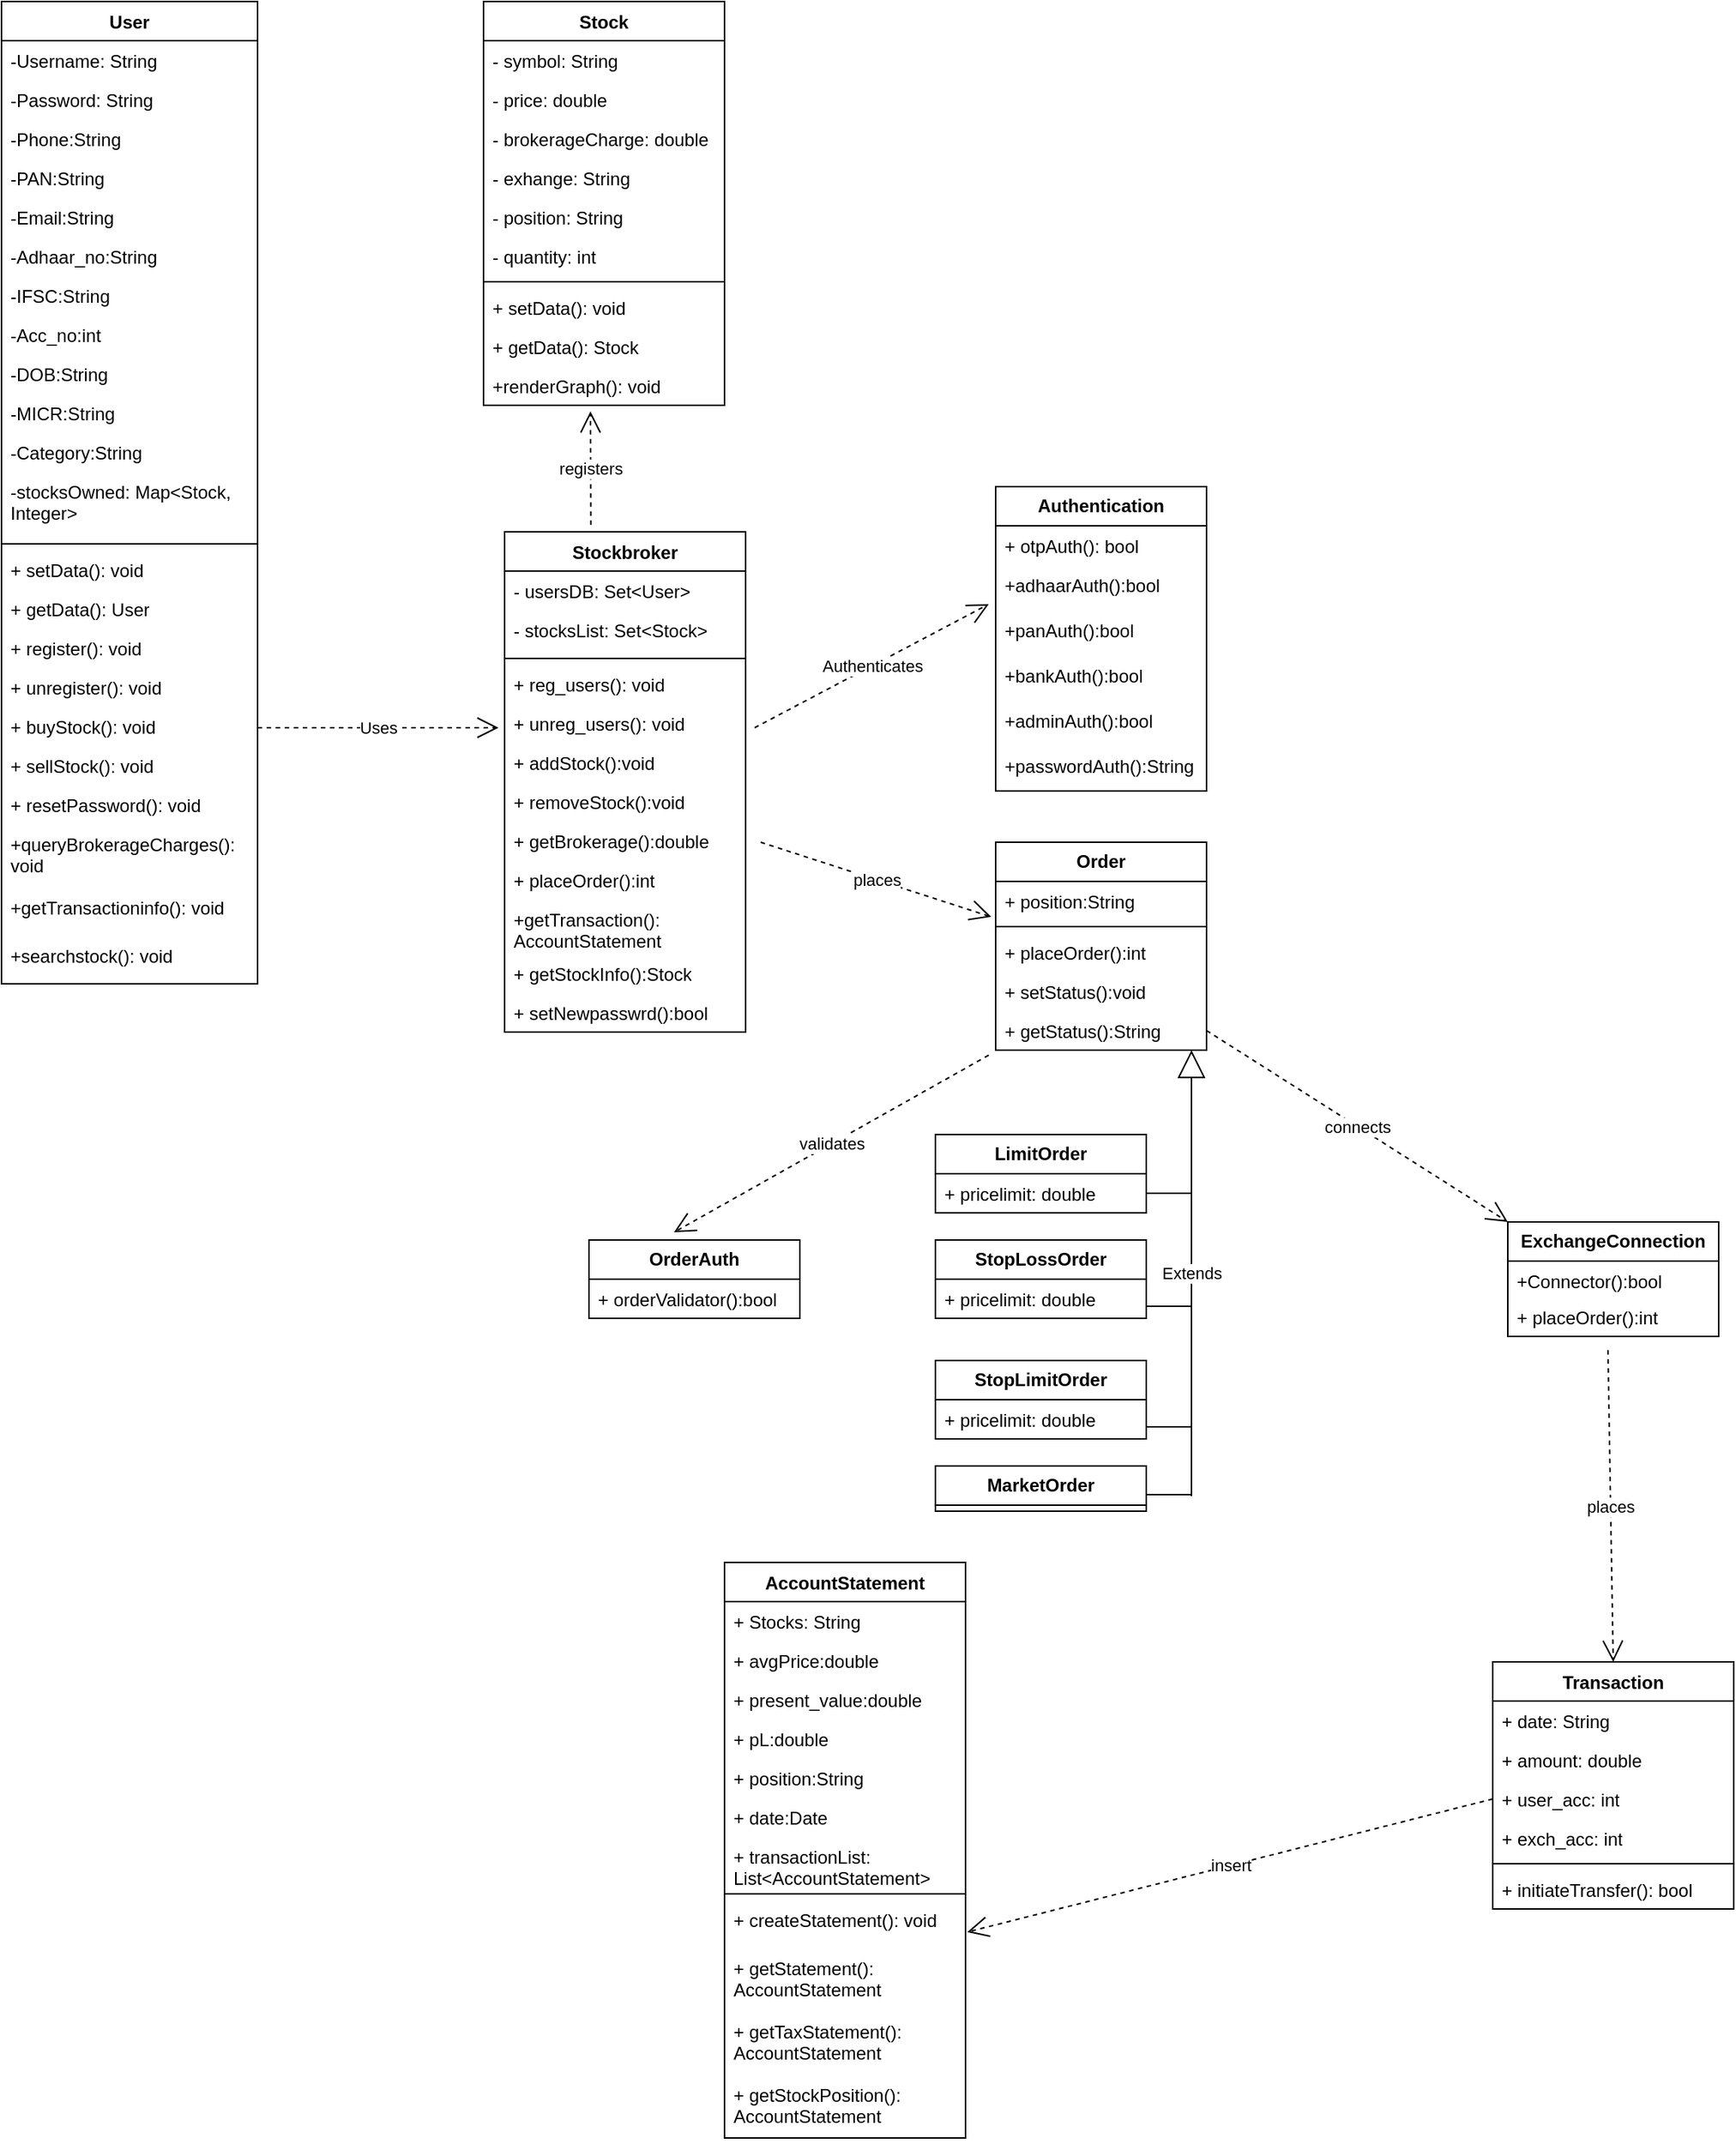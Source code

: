 <mxfile version="22.0.8" type="device">
  <diagram id="C5RBs43oDa-KdzZeNtuy" name="Page-1">
    <mxGraphModel dx="1621" dy="1633" grid="1" gridSize="10" guides="1" tooltips="1" connect="1" arrows="1" fold="1" page="1" pageScale="1" pageWidth="827" pageHeight="1169" math="0" shadow="0">
      <root>
        <mxCell id="WIyWlLk6GJQsqaUBKTNV-0" />
        <mxCell id="WIyWlLk6GJQsqaUBKTNV-1" parent="WIyWlLk6GJQsqaUBKTNV-0" />
        <mxCell id="D3NuRizevuZZHWB4beF3-0" value="User" style="swimlane;fontStyle=1;align=center;verticalAlign=top;childLayout=stackLayout;horizontal=1;startSize=26;horizontalStack=0;resizeParent=1;resizeParentMax=0;resizeLast=0;collapsible=1;marginBottom=0;whiteSpace=wrap;html=1;" parent="WIyWlLk6GJQsqaUBKTNV-1" vertex="1">
          <mxGeometry x="-80" y="-42" width="170" height="652" as="geometry" />
        </mxCell>
        <mxCell id="D3NuRizevuZZHWB4beF3-1" value="-Username: String" style="text;strokeColor=none;fillColor=none;align=left;verticalAlign=top;spacingLeft=4;spacingRight=4;overflow=hidden;rotatable=0;points=[[0,0.5],[1,0.5]];portConstraint=eastwest;whiteSpace=wrap;html=1;" parent="D3NuRizevuZZHWB4beF3-0" vertex="1">
          <mxGeometry y="26" width="170" height="26" as="geometry" />
        </mxCell>
        <mxCell id="D3NuRizevuZZHWB4beF3-2" value="-Password: String" style="text;strokeColor=none;fillColor=none;align=left;verticalAlign=top;spacingLeft=4;spacingRight=4;overflow=hidden;rotatable=0;points=[[0,0.5],[1,0.5]];portConstraint=eastwest;whiteSpace=wrap;html=1;" parent="D3NuRizevuZZHWB4beF3-0" vertex="1">
          <mxGeometry y="52" width="170" height="26" as="geometry" />
        </mxCell>
        <mxCell id="D3NuRizevuZZHWB4beF3-3" value="-Phone:String" style="text;strokeColor=none;fillColor=none;align=left;verticalAlign=top;spacingLeft=4;spacingRight=4;overflow=hidden;rotatable=0;points=[[0,0.5],[1,0.5]];portConstraint=eastwest;whiteSpace=wrap;html=1;" parent="D3NuRizevuZZHWB4beF3-0" vertex="1">
          <mxGeometry y="78" width="170" height="26" as="geometry" />
        </mxCell>
        <mxCell id="D3NuRizevuZZHWB4beF3-4" value="-PAN:String" style="text;strokeColor=none;fillColor=none;align=left;verticalAlign=top;spacingLeft=4;spacingRight=4;overflow=hidden;rotatable=0;points=[[0,0.5],[1,0.5]];portConstraint=eastwest;whiteSpace=wrap;html=1;" parent="D3NuRizevuZZHWB4beF3-0" vertex="1">
          <mxGeometry y="104" width="170" height="26" as="geometry" />
        </mxCell>
        <mxCell id="D3NuRizevuZZHWB4beF3-5" value="-Email:String" style="text;strokeColor=none;fillColor=none;align=left;verticalAlign=top;spacingLeft=4;spacingRight=4;overflow=hidden;rotatable=0;points=[[0,0.5],[1,0.5]];portConstraint=eastwest;whiteSpace=wrap;html=1;" parent="D3NuRizevuZZHWB4beF3-0" vertex="1">
          <mxGeometry y="130" width="170" height="26" as="geometry" />
        </mxCell>
        <mxCell id="D3NuRizevuZZHWB4beF3-6" value="-Adhaar_no:String" style="text;strokeColor=none;fillColor=none;align=left;verticalAlign=top;spacingLeft=4;spacingRight=4;overflow=hidden;rotatable=0;points=[[0,0.5],[1,0.5]];portConstraint=eastwest;whiteSpace=wrap;html=1;" parent="D3NuRizevuZZHWB4beF3-0" vertex="1">
          <mxGeometry y="156" width="170" height="26" as="geometry" />
        </mxCell>
        <mxCell id="D3NuRizevuZZHWB4beF3-7" value="-IFSC:String" style="text;strokeColor=none;fillColor=none;align=left;verticalAlign=top;spacingLeft=4;spacingRight=4;overflow=hidden;rotatable=0;points=[[0,0.5],[1,0.5]];portConstraint=eastwest;whiteSpace=wrap;html=1;" parent="D3NuRizevuZZHWB4beF3-0" vertex="1">
          <mxGeometry y="182" width="170" height="26" as="geometry" />
        </mxCell>
        <mxCell id="D3NuRizevuZZHWB4beF3-8" value="-Acc_no:int" style="text;strokeColor=none;fillColor=none;align=left;verticalAlign=top;spacingLeft=4;spacingRight=4;overflow=hidden;rotatable=0;points=[[0,0.5],[1,0.5]];portConstraint=eastwest;whiteSpace=wrap;html=1;" parent="D3NuRizevuZZHWB4beF3-0" vertex="1">
          <mxGeometry y="208" width="170" height="26" as="geometry" />
        </mxCell>
        <mxCell id="D3NuRizevuZZHWB4beF3-9" value="-DOB:String" style="text;strokeColor=none;fillColor=none;align=left;verticalAlign=top;spacingLeft=4;spacingRight=4;overflow=hidden;rotatable=0;points=[[0,0.5],[1,0.5]];portConstraint=eastwest;whiteSpace=wrap;html=1;" parent="D3NuRizevuZZHWB4beF3-0" vertex="1">
          <mxGeometry y="234" width="170" height="26" as="geometry" />
        </mxCell>
        <mxCell id="D3NuRizevuZZHWB4beF3-10" value="-MICR:String" style="text;strokeColor=none;fillColor=none;align=left;verticalAlign=top;spacingLeft=4;spacingRight=4;overflow=hidden;rotatable=0;points=[[0,0.5],[1,0.5]];portConstraint=eastwest;whiteSpace=wrap;html=1;" parent="D3NuRizevuZZHWB4beF3-0" vertex="1">
          <mxGeometry y="260" width="170" height="26" as="geometry" />
        </mxCell>
        <mxCell id="D3NuRizevuZZHWB4beF3-11" value="-Category:String" style="text;strokeColor=none;fillColor=none;align=left;verticalAlign=top;spacingLeft=4;spacingRight=4;overflow=hidden;rotatable=0;points=[[0,0.5],[1,0.5]];portConstraint=eastwest;whiteSpace=wrap;html=1;" parent="D3NuRizevuZZHWB4beF3-0" vertex="1">
          <mxGeometry y="286" width="170" height="26" as="geometry" />
        </mxCell>
        <mxCell id="D3NuRizevuZZHWB4beF3-12" value="-stocksOwned: Map&amp;lt;Stock, Integer&amp;gt;" style="text;strokeColor=none;fillColor=none;align=left;verticalAlign=top;spacingLeft=4;spacingRight=4;overflow=hidden;rotatable=0;points=[[0,0.5],[1,0.5]];portConstraint=eastwest;whiteSpace=wrap;html=1;" parent="D3NuRizevuZZHWB4beF3-0" vertex="1">
          <mxGeometry y="312" width="170" height="44" as="geometry" />
        </mxCell>
        <mxCell id="D3NuRizevuZZHWB4beF3-13" value="" style="line;strokeWidth=1;fillColor=none;align=left;verticalAlign=middle;spacingTop=-1;spacingLeft=3;spacingRight=3;rotatable=0;labelPosition=right;points=[];portConstraint=eastwest;strokeColor=inherit;" parent="D3NuRizevuZZHWB4beF3-0" vertex="1">
          <mxGeometry y="356" width="170" height="8" as="geometry" />
        </mxCell>
        <mxCell id="D3NuRizevuZZHWB4beF3-14" value="+ setData(): void&lt;br&gt;" style="text;strokeColor=none;fillColor=none;align=left;verticalAlign=top;spacingLeft=4;spacingRight=4;overflow=hidden;rotatable=0;points=[[0,0.5],[1,0.5]];portConstraint=eastwest;whiteSpace=wrap;html=1;" parent="D3NuRizevuZZHWB4beF3-0" vertex="1">
          <mxGeometry y="364" width="170" height="26" as="geometry" />
        </mxCell>
        <mxCell id="D3NuRizevuZZHWB4beF3-15" value="+ getData(): User" style="text;strokeColor=none;fillColor=none;align=left;verticalAlign=top;spacingLeft=4;spacingRight=4;overflow=hidden;rotatable=0;points=[[0,0.5],[1,0.5]];portConstraint=eastwest;whiteSpace=wrap;html=1;" parent="D3NuRizevuZZHWB4beF3-0" vertex="1">
          <mxGeometry y="390" width="170" height="26" as="geometry" />
        </mxCell>
        <mxCell id="D3NuRizevuZZHWB4beF3-16" value="+ register(): void" style="text;strokeColor=none;fillColor=none;align=left;verticalAlign=top;spacingLeft=4;spacingRight=4;overflow=hidden;rotatable=0;points=[[0,0.5],[1,0.5]];portConstraint=eastwest;whiteSpace=wrap;html=1;" parent="D3NuRizevuZZHWB4beF3-0" vertex="1">
          <mxGeometry y="416" width="170" height="26" as="geometry" />
        </mxCell>
        <mxCell id="D3NuRizevuZZHWB4beF3-17" value="+ unregister(): void" style="text;strokeColor=none;fillColor=none;align=left;verticalAlign=top;spacingLeft=4;spacingRight=4;overflow=hidden;rotatable=0;points=[[0,0.5],[1,0.5]];portConstraint=eastwest;whiteSpace=wrap;html=1;" parent="D3NuRizevuZZHWB4beF3-0" vertex="1">
          <mxGeometry y="442" width="170" height="26" as="geometry" />
        </mxCell>
        <mxCell id="D3NuRizevuZZHWB4beF3-18" value="+ buyStock(): void" style="text;strokeColor=none;fillColor=none;align=left;verticalAlign=top;spacingLeft=4;spacingRight=4;overflow=hidden;rotatable=0;points=[[0,0.5],[1,0.5]];portConstraint=eastwest;whiteSpace=wrap;html=1;" parent="D3NuRizevuZZHWB4beF3-0" vertex="1">
          <mxGeometry y="468" width="170" height="26" as="geometry" />
        </mxCell>
        <mxCell id="D3NuRizevuZZHWB4beF3-19" value="+ sellStock(): void" style="text;strokeColor=none;fillColor=none;align=left;verticalAlign=top;spacingLeft=4;spacingRight=4;overflow=hidden;rotatable=0;points=[[0,0.5],[1,0.5]];portConstraint=eastwest;whiteSpace=wrap;html=1;" parent="D3NuRizevuZZHWB4beF3-0" vertex="1">
          <mxGeometry y="494" width="170" height="26" as="geometry" />
        </mxCell>
        <mxCell id="D3NuRizevuZZHWB4beF3-20" value="+ resetPassword(): void" style="text;strokeColor=none;fillColor=none;align=left;verticalAlign=top;spacingLeft=4;spacingRight=4;overflow=hidden;rotatable=0;points=[[0,0.5],[1,0.5]];portConstraint=eastwest;whiteSpace=wrap;html=1;" parent="D3NuRizevuZZHWB4beF3-0" vertex="1">
          <mxGeometry y="520" width="170" height="26" as="geometry" />
        </mxCell>
        <mxCell id="D3NuRizevuZZHWB4beF3-21" value="+queryBrokerageCharges(): void" style="text;strokeColor=none;fillColor=none;align=left;verticalAlign=top;spacingLeft=4;spacingRight=4;overflow=hidden;rotatable=0;points=[[0,0.5],[1,0.5]];portConstraint=eastwest;whiteSpace=wrap;html=1;" parent="D3NuRizevuZZHWB4beF3-0" vertex="1">
          <mxGeometry y="546" width="170" height="42" as="geometry" />
        </mxCell>
        <mxCell id="D3NuRizevuZZHWB4beF3-22" value="+getTransactioninfo(): void" style="text;strokeColor=none;fillColor=none;align=left;verticalAlign=top;spacingLeft=4;spacingRight=4;overflow=hidden;rotatable=0;points=[[0,0.5],[1,0.5]];portConstraint=eastwest;whiteSpace=wrap;html=1;" parent="D3NuRizevuZZHWB4beF3-0" vertex="1">
          <mxGeometry y="588" width="170" height="32" as="geometry" />
        </mxCell>
        <mxCell id="D3NuRizevuZZHWB4beF3-23" value="+searchstock(): void" style="text;strokeColor=none;fillColor=none;align=left;verticalAlign=top;spacingLeft=4;spacingRight=4;overflow=hidden;rotatable=0;points=[[0,0.5],[1,0.5]];portConstraint=eastwest;whiteSpace=wrap;html=1;" parent="D3NuRizevuZZHWB4beF3-0" vertex="1">
          <mxGeometry y="620" width="170" height="32" as="geometry" />
        </mxCell>
        <mxCell id="D3NuRizevuZZHWB4beF3-25" value="Stockbroker" style="swimlane;fontStyle=1;align=center;verticalAlign=top;childLayout=stackLayout;horizontal=1;startSize=26;horizontalStack=0;resizeParent=1;resizeParentMax=0;resizeLast=0;collapsible=1;marginBottom=0;whiteSpace=wrap;html=1;" parent="WIyWlLk6GJQsqaUBKTNV-1" vertex="1">
          <mxGeometry x="254" y="310" width="160" height="332" as="geometry" />
        </mxCell>
        <mxCell id="D3NuRizevuZZHWB4beF3-26" value="- usersDB: Set&amp;lt;User&amp;gt;" style="text;strokeColor=none;fillColor=none;align=left;verticalAlign=top;spacingLeft=4;spacingRight=4;overflow=hidden;rotatable=0;points=[[0,0.5],[1,0.5]];portConstraint=eastwest;whiteSpace=wrap;html=1;" parent="D3NuRizevuZZHWB4beF3-25" vertex="1">
          <mxGeometry y="26" width="160" height="26" as="geometry" />
        </mxCell>
        <mxCell id="D3NuRizevuZZHWB4beF3-27" value="- stocksList: Set&amp;lt;Stock&amp;gt;" style="text;strokeColor=none;fillColor=none;align=left;verticalAlign=top;spacingLeft=4;spacingRight=4;overflow=hidden;rotatable=0;points=[[0,0.5],[1,0.5]];portConstraint=eastwest;whiteSpace=wrap;html=1;" parent="D3NuRizevuZZHWB4beF3-25" vertex="1">
          <mxGeometry y="52" width="160" height="28" as="geometry" />
        </mxCell>
        <mxCell id="D3NuRizevuZZHWB4beF3-32" value="" style="line;strokeWidth=1;fillColor=none;align=left;verticalAlign=middle;spacingTop=-1;spacingLeft=3;spacingRight=3;rotatable=0;labelPosition=right;points=[];portConstraint=eastwest;strokeColor=inherit;" parent="D3NuRizevuZZHWB4beF3-25" vertex="1">
          <mxGeometry y="80" width="160" height="8" as="geometry" />
        </mxCell>
        <mxCell id="D3NuRizevuZZHWB4beF3-33" value="+ reg_users(): void" style="text;strokeColor=none;fillColor=none;align=left;verticalAlign=top;spacingLeft=4;spacingRight=4;overflow=hidden;rotatable=0;points=[[0,0.5],[1,0.5]];portConstraint=eastwest;whiteSpace=wrap;html=1;" parent="D3NuRizevuZZHWB4beF3-25" vertex="1">
          <mxGeometry y="88" width="160" height="26" as="geometry" />
        </mxCell>
        <mxCell id="D3NuRizevuZZHWB4beF3-34" value="+ unreg_users(): void" style="text;strokeColor=none;fillColor=none;align=left;verticalAlign=top;spacingLeft=4;spacingRight=4;overflow=hidden;rotatable=0;points=[[0,0.5],[1,0.5]];portConstraint=eastwest;whiteSpace=wrap;html=1;" parent="D3NuRizevuZZHWB4beF3-25" vertex="1">
          <mxGeometry y="114" width="160" height="26" as="geometry" />
        </mxCell>
        <mxCell id="D3NuRizevuZZHWB4beF3-35" value="+ addStock():void" style="text;strokeColor=none;fillColor=none;align=left;verticalAlign=top;spacingLeft=4;spacingRight=4;overflow=hidden;rotatable=0;points=[[0,0.5],[1,0.5]];portConstraint=eastwest;whiteSpace=wrap;html=1;" parent="D3NuRizevuZZHWB4beF3-25" vertex="1">
          <mxGeometry y="140" width="160" height="26" as="geometry" />
        </mxCell>
        <mxCell id="D3NuRizevuZZHWB4beF3-36" value="+ removeStock():void" style="text;strokeColor=none;fillColor=none;align=left;verticalAlign=top;spacingLeft=4;spacingRight=4;overflow=hidden;rotatable=0;points=[[0,0.5],[1,0.5]];portConstraint=eastwest;whiteSpace=wrap;html=1;" parent="D3NuRizevuZZHWB4beF3-25" vertex="1">
          <mxGeometry y="166" width="160" height="26" as="geometry" />
        </mxCell>
        <mxCell id="D3NuRizevuZZHWB4beF3-44" value="+ getBrokerage():double" style="text;strokeColor=none;fillColor=none;align=left;verticalAlign=top;spacingLeft=4;spacingRight=4;overflow=hidden;rotatable=0;points=[[0,0.5],[1,0.5]];portConstraint=eastwest;whiteSpace=wrap;html=1;" parent="D3NuRizevuZZHWB4beF3-25" vertex="1">
          <mxGeometry y="192" width="160" height="26" as="geometry" />
        </mxCell>
        <mxCell id="D3NuRizevuZZHWB4beF3-37" value="+ placeOrder():int" style="text;strokeColor=none;fillColor=none;align=left;verticalAlign=top;spacingLeft=4;spacingRight=4;overflow=hidden;rotatable=0;points=[[0,0.5],[1,0.5]];portConstraint=eastwest;whiteSpace=wrap;html=1;" parent="D3NuRizevuZZHWB4beF3-25" vertex="1">
          <mxGeometry y="218" width="160" height="26" as="geometry" />
        </mxCell>
        <mxCell id="D3NuRizevuZZHWB4beF3-61" value="+getTransaction():&lt;br&gt;AccountStatement" style="text;strokeColor=none;fillColor=none;align=left;verticalAlign=top;spacingLeft=4;spacingRight=4;overflow=hidden;rotatable=0;points=[[0,0.5],[1,0.5]];portConstraint=eastwest;whiteSpace=wrap;html=1;" parent="D3NuRizevuZZHWB4beF3-25" vertex="1">
          <mxGeometry y="244" width="160" height="36" as="geometry" />
        </mxCell>
        <mxCell id="D3NuRizevuZZHWB4beF3-62" value="+ getStockInfo():Stock" style="text;strokeColor=none;fillColor=none;align=left;verticalAlign=top;spacingLeft=4;spacingRight=4;overflow=hidden;rotatable=0;points=[[0,0.5],[1,0.5]];portConstraint=eastwest;whiteSpace=wrap;html=1;" parent="D3NuRizevuZZHWB4beF3-25" vertex="1">
          <mxGeometry y="280" width="160" height="26" as="geometry" />
        </mxCell>
        <mxCell id="D3NuRizevuZZHWB4beF3-60" value="+ setNewpasswrd():bool" style="text;strokeColor=none;fillColor=none;align=left;verticalAlign=top;spacingLeft=4;spacingRight=4;overflow=hidden;rotatable=0;points=[[0,0.5],[1,0.5]];portConstraint=eastwest;whiteSpace=wrap;html=1;" parent="D3NuRizevuZZHWB4beF3-25" vertex="1">
          <mxGeometry y="306" width="160" height="26" as="geometry" />
        </mxCell>
        <mxCell id="D3NuRizevuZZHWB4beF3-42" value="Uses" style="endArrow=open;endSize=12;dashed=1;html=1;rounded=0;" parent="WIyWlLk6GJQsqaUBKTNV-1" edge="1">
          <mxGeometry width="160" relative="1" as="geometry">
            <mxPoint x="90" y="440" as="sourcePoint" />
            <mxPoint x="250" y="440" as="targetPoint" />
          </mxGeometry>
        </mxCell>
        <mxCell id="D3NuRizevuZZHWB4beF3-50" value="Stock" style="swimlane;fontStyle=1;align=center;verticalAlign=top;childLayout=stackLayout;horizontal=1;startSize=26;horizontalStack=0;resizeParent=1;resizeParentMax=0;resizeLast=0;collapsible=1;marginBottom=0;whiteSpace=wrap;html=1;" parent="WIyWlLk6GJQsqaUBKTNV-1" vertex="1">
          <mxGeometry x="240" y="-42" width="160" height="268" as="geometry" />
        </mxCell>
        <mxCell id="D3NuRizevuZZHWB4beF3-51" value="- symbol: String" style="text;strokeColor=none;fillColor=none;align=left;verticalAlign=top;spacingLeft=4;spacingRight=4;overflow=hidden;rotatable=0;points=[[0,0.5],[1,0.5]];portConstraint=eastwest;whiteSpace=wrap;html=1;" parent="D3NuRizevuZZHWB4beF3-50" vertex="1">
          <mxGeometry y="26" width="160" height="26" as="geometry" />
        </mxCell>
        <mxCell id="D3NuRizevuZZHWB4beF3-52" value="- price: double" style="text;strokeColor=none;fillColor=none;align=left;verticalAlign=top;spacingLeft=4;spacingRight=4;overflow=hidden;rotatable=0;points=[[0,0.5],[1,0.5]];portConstraint=eastwest;whiteSpace=wrap;html=1;" parent="D3NuRizevuZZHWB4beF3-50" vertex="1">
          <mxGeometry y="52" width="160" height="26" as="geometry" />
        </mxCell>
        <mxCell id="D3NuRizevuZZHWB4beF3-53" value="- brokerageCharge: double" style="text;strokeColor=none;fillColor=none;align=left;verticalAlign=top;spacingLeft=4;spacingRight=4;overflow=hidden;rotatable=0;points=[[0,0.5],[1,0.5]];portConstraint=eastwest;whiteSpace=wrap;html=1;" parent="D3NuRizevuZZHWB4beF3-50" vertex="1">
          <mxGeometry y="78" width="160" height="26" as="geometry" />
        </mxCell>
        <mxCell id="D3NuRizevuZZHWB4beF3-54" value="- exhange: String" style="text;strokeColor=none;fillColor=none;align=left;verticalAlign=top;spacingLeft=4;spacingRight=4;overflow=hidden;rotatable=0;points=[[0,0.5],[1,0.5]];portConstraint=eastwest;whiteSpace=wrap;html=1;" parent="D3NuRizevuZZHWB4beF3-50" vertex="1">
          <mxGeometry y="104" width="160" height="26" as="geometry" />
        </mxCell>
        <mxCell id="p17duBgMeD1hi4Uvc1wS-5" value="- position: String" style="text;strokeColor=none;fillColor=none;align=left;verticalAlign=top;spacingLeft=4;spacingRight=4;overflow=hidden;rotatable=0;points=[[0,0.5],[1,0.5]];portConstraint=eastwest;whiteSpace=wrap;html=1;" parent="D3NuRizevuZZHWB4beF3-50" vertex="1">
          <mxGeometry y="130" width="160" height="26" as="geometry" />
        </mxCell>
        <mxCell id="D3NuRizevuZZHWB4beF3-55" value="- quantity: int" style="text;strokeColor=none;fillColor=none;align=left;verticalAlign=top;spacingLeft=4;spacingRight=4;overflow=hidden;rotatable=0;points=[[0,0.5],[1,0.5]];portConstraint=eastwest;whiteSpace=wrap;html=1;" parent="D3NuRizevuZZHWB4beF3-50" vertex="1">
          <mxGeometry y="156" width="160" height="26" as="geometry" />
        </mxCell>
        <mxCell id="D3NuRizevuZZHWB4beF3-56" value="" style="line;strokeWidth=1;fillColor=none;align=left;verticalAlign=middle;spacingTop=-1;spacingLeft=3;spacingRight=3;rotatable=0;labelPosition=right;points=[];portConstraint=eastwest;strokeColor=inherit;" parent="D3NuRizevuZZHWB4beF3-50" vertex="1">
          <mxGeometry y="182" width="160" height="8" as="geometry" />
        </mxCell>
        <mxCell id="D3NuRizevuZZHWB4beF3-57" value="+ setData(): void" style="text;strokeColor=none;fillColor=none;align=left;verticalAlign=top;spacingLeft=4;spacingRight=4;overflow=hidden;rotatable=0;points=[[0,0.5],[1,0.5]];portConstraint=eastwest;whiteSpace=wrap;html=1;" parent="D3NuRizevuZZHWB4beF3-50" vertex="1">
          <mxGeometry y="190" width="160" height="26" as="geometry" />
        </mxCell>
        <mxCell id="D3NuRizevuZZHWB4beF3-58" value="+ getData(): Stock" style="text;strokeColor=none;fillColor=none;align=left;verticalAlign=top;spacingLeft=4;spacingRight=4;overflow=hidden;rotatable=0;points=[[0,0.5],[1,0.5]];portConstraint=eastwest;whiteSpace=wrap;html=1;" parent="D3NuRizevuZZHWB4beF3-50" vertex="1">
          <mxGeometry y="216" width="160" height="26" as="geometry" />
        </mxCell>
        <mxCell id="D3NuRizevuZZHWB4beF3-137" value="+renderGraph(): void" style="text;strokeColor=none;fillColor=none;align=left;verticalAlign=top;spacingLeft=4;spacingRight=4;overflow=hidden;rotatable=0;points=[[0,0.5],[1,0.5]];portConstraint=eastwest;whiteSpace=wrap;html=1;" parent="D3NuRizevuZZHWB4beF3-50" vertex="1">
          <mxGeometry y="242" width="160" height="26" as="geometry" />
        </mxCell>
        <mxCell id="D3NuRizevuZZHWB4beF3-63" value="&lt;b&gt;Order&lt;/b&gt;" style="swimlane;fontStyle=0;childLayout=stackLayout;horizontal=1;startSize=26;fillColor=none;horizontalStack=0;resizeParent=1;resizeParentMax=0;resizeLast=0;collapsible=1;marginBottom=0;whiteSpace=wrap;html=1;" parent="WIyWlLk6GJQsqaUBKTNV-1" vertex="1">
          <mxGeometry x="580" y="516" width="140" height="138" as="geometry" />
        </mxCell>
        <mxCell id="D3NuRizevuZZHWB4beF3-66" value="+ position:String&amp;nbsp;" style="text;strokeColor=none;fillColor=none;align=left;verticalAlign=top;spacingLeft=4;spacingRight=4;overflow=hidden;rotatable=0;points=[[0,0.5],[1,0.5]];portConstraint=eastwest;whiteSpace=wrap;html=1;" parent="D3NuRizevuZZHWB4beF3-63" vertex="1">
          <mxGeometry y="26" width="140" height="26" as="geometry" />
        </mxCell>
        <mxCell id="D3NuRizevuZZHWB4beF3-65" value="" style="line;strokeWidth=1;fillColor=none;align=left;verticalAlign=middle;spacingTop=-1;spacingLeft=3;spacingRight=3;rotatable=0;labelPosition=right;points=[];portConstraint=eastwest;strokeColor=inherit;" parent="D3NuRizevuZZHWB4beF3-63" vertex="1">
          <mxGeometry y="52" width="140" height="8" as="geometry" />
        </mxCell>
        <mxCell id="ovJjnsN1KisoKgRE-vfu-0" value="+ placeOrder():int&amp;nbsp;" style="text;strokeColor=none;fillColor=none;align=left;verticalAlign=top;spacingLeft=4;spacingRight=4;overflow=hidden;rotatable=0;points=[[0,0.5],[1,0.5]];portConstraint=eastwest;whiteSpace=wrap;html=1;" vertex="1" parent="D3NuRizevuZZHWB4beF3-63">
          <mxGeometry y="60" width="140" height="26" as="geometry" />
        </mxCell>
        <mxCell id="D3NuRizevuZZHWB4beF3-67" value="+ setStatus():void" style="text;strokeColor=none;fillColor=none;align=left;verticalAlign=top;spacingLeft=4;spacingRight=4;overflow=hidden;rotatable=0;points=[[0,0.5],[1,0.5]];portConstraint=eastwest;whiteSpace=wrap;html=1;" parent="D3NuRizevuZZHWB4beF3-63" vertex="1">
          <mxGeometry y="86" width="140" height="26" as="geometry" />
        </mxCell>
        <mxCell id="D3NuRizevuZZHWB4beF3-68" value="+ getStatus():String" style="text;strokeColor=none;fillColor=none;align=left;verticalAlign=top;spacingLeft=4;spacingRight=4;overflow=hidden;rotatable=0;points=[[0,0.5],[1,0.5]];portConstraint=eastwest;whiteSpace=wrap;html=1;" parent="D3NuRizevuZZHWB4beF3-63" vertex="1">
          <mxGeometry y="112" width="140" height="26" as="geometry" />
        </mxCell>
        <mxCell id="D3NuRizevuZZHWB4beF3-73" value="&lt;b&gt;Authentication&lt;/b&gt;" style="swimlane;fontStyle=0;childLayout=stackLayout;horizontal=1;startSize=26;fillColor=none;horizontalStack=0;resizeParent=1;resizeParentMax=0;resizeLast=0;collapsible=1;marginBottom=0;whiteSpace=wrap;html=1;" parent="WIyWlLk6GJQsqaUBKTNV-1" vertex="1">
          <mxGeometry x="580" y="280" width="140" height="202" as="geometry" />
        </mxCell>
        <mxCell id="D3NuRizevuZZHWB4beF3-74" value="+ otpAuth(): bool" style="text;strokeColor=none;fillColor=none;align=left;verticalAlign=top;spacingLeft=4;spacingRight=4;overflow=hidden;rotatable=0;points=[[0,0.5],[1,0.5]];portConstraint=eastwest;whiteSpace=wrap;html=1;" parent="D3NuRizevuZZHWB4beF3-73" vertex="1">
          <mxGeometry y="26" width="140" height="26" as="geometry" />
        </mxCell>
        <mxCell id="D3NuRizevuZZHWB4beF3-75" value="+adhaarAuth():bool" style="text;strokeColor=none;fillColor=none;align=left;verticalAlign=top;spacingLeft=4;spacingRight=4;overflow=hidden;rotatable=0;points=[[0,0.5],[1,0.5]];portConstraint=eastwest;whiteSpace=wrap;html=1;" parent="D3NuRizevuZZHWB4beF3-73" vertex="1">
          <mxGeometry y="52" width="140" height="30" as="geometry" />
        </mxCell>
        <mxCell id="D3NuRizevuZZHWB4beF3-76" value="+panAuth():bool" style="text;strokeColor=none;fillColor=none;align=left;verticalAlign=top;spacingLeft=4;spacingRight=4;overflow=hidden;rotatable=0;points=[[0,0.5],[1,0.5]];portConstraint=eastwest;whiteSpace=wrap;html=1;" parent="D3NuRizevuZZHWB4beF3-73" vertex="1">
          <mxGeometry y="82" width="140" height="30" as="geometry" />
        </mxCell>
        <mxCell id="D3NuRizevuZZHWB4beF3-78" value="+bankAuth():bool" style="text;strokeColor=none;fillColor=none;align=left;verticalAlign=top;spacingLeft=4;spacingRight=4;overflow=hidden;rotatable=0;points=[[0,0.5],[1,0.5]];portConstraint=eastwest;whiteSpace=wrap;html=1;" parent="D3NuRizevuZZHWB4beF3-73" vertex="1">
          <mxGeometry y="112" width="140" height="30" as="geometry" />
        </mxCell>
        <mxCell id="D3NuRizevuZZHWB4beF3-81" value="+adminAuth():bool" style="text;strokeColor=none;fillColor=none;align=left;verticalAlign=top;spacingLeft=4;spacingRight=4;overflow=hidden;rotatable=0;points=[[0,0.5],[1,0.5]];portConstraint=eastwest;whiteSpace=wrap;html=1;" parent="D3NuRizevuZZHWB4beF3-73" vertex="1">
          <mxGeometry y="142" width="140" height="30" as="geometry" />
        </mxCell>
        <mxCell id="p17duBgMeD1hi4Uvc1wS-0" value="+passwordAuth():String" style="text;strokeColor=none;fillColor=none;align=left;verticalAlign=top;spacingLeft=4;spacingRight=4;overflow=hidden;rotatable=0;points=[[0,0.5],[1,0.5]];portConstraint=eastwest;whiteSpace=wrap;html=1;" parent="D3NuRizevuZZHWB4beF3-73" vertex="1">
          <mxGeometry y="172" width="140" height="30" as="geometry" />
        </mxCell>
        <mxCell id="D3NuRizevuZZHWB4beF3-80" value="Authenticates" style="endArrow=open;endSize=12;dashed=1;html=1;rounded=0;entryX=-0.033;entryY=0.867;entryDx=0;entryDy=0;entryPerimeter=0;" parent="WIyWlLk6GJQsqaUBKTNV-1" target="D3NuRizevuZZHWB4beF3-75" edge="1">
          <mxGeometry width="160" relative="1" as="geometry">
            <mxPoint x="420" y="440" as="sourcePoint" />
            <mxPoint x="580" y="440" as="targetPoint" />
          </mxGeometry>
        </mxCell>
        <mxCell id="D3NuRizevuZZHWB4beF3-83" value="places" style="endArrow=open;endSize=12;dashed=1;html=1;rounded=0;entryX=-0.021;entryY=0.906;entryDx=0;entryDy=0;entryPerimeter=0;" parent="WIyWlLk6GJQsqaUBKTNV-1" target="D3NuRizevuZZHWB4beF3-66" edge="1">
          <mxGeometry width="160" relative="1" as="geometry">
            <mxPoint x="424" y="516" as="sourcePoint" />
            <mxPoint x="585" y="398" as="targetPoint" />
          </mxGeometry>
        </mxCell>
        <mxCell id="D3NuRizevuZZHWB4beF3-84" value="&lt;b&gt;OrderAuth&lt;/b&gt;" style="swimlane;fontStyle=0;childLayout=stackLayout;horizontal=1;startSize=26;fillColor=none;horizontalStack=0;resizeParent=1;resizeParentMax=0;resizeLast=0;collapsible=1;marginBottom=0;whiteSpace=wrap;html=1;" parent="WIyWlLk6GJQsqaUBKTNV-1" vertex="1">
          <mxGeometry x="310" y="780" width="140" height="52" as="geometry" />
        </mxCell>
        <mxCell id="D3NuRizevuZZHWB4beF3-85" value="+ orderValidator():bool&amp;nbsp;" style="text;strokeColor=none;fillColor=none;align=left;verticalAlign=top;spacingLeft=4;spacingRight=4;overflow=hidden;rotatable=0;points=[[0,0.5],[1,0.5]];portConstraint=eastwest;whiteSpace=wrap;html=1;" parent="D3NuRizevuZZHWB4beF3-84" vertex="1">
          <mxGeometry y="26" width="140" height="26" as="geometry" />
        </mxCell>
        <mxCell id="D3NuRizevuZZHWB4beF3-86" value="&lt;b&gt;ExchangeConnection&lt;/b&gt;" style="swimlane;fontStyle=0;childLayout=stackLayout;horizontal=1;startSize=26;fillColor=none;horizontalStack=0;resizeParent=1;resizeParentMax=0;resizeLast=0;collapsible=1;marginBottom=0;whiteSpace=wrap;html=1;" parent="WIyWlLk6GJQsqaUBKTNV-1" vertex="1">
          <mxGeometry x="920" y="768" width="140" height="76" as="geometry" />
        </mxCell>
        <mxCell id="D3NuRizevuZZHWB4beF3-87" value="+Connector():bool&amp;nbsp;" style="text;strokeColor=none;fillColor=none;align=left;verticalAlign=top;spacingLeft=4;spacingRight=4;overflow=hidden;rotatable=0;points=[[0,0.5],[1,0.5]];portConstraint=eastwest;whiteSpace=wrap;html=1;" parent="D3NuRizevuZZHWB4beF3-86" vertex="1">
          <mxGeometry y="26" width="140" height="24" as="geometry" />
        </mxCell>
        <mxCell id="D3NuRizevuZZHWB4beF3-88" value="+ placeOrder():int&amp;nbsp;" style="text;strokeColor=none;fillColor=none;align=left;verticalAlign=top;spacingLeft=4;spacingRight=4;overflow=hidden;rotatable=0;points=[[0,0.5],[1,0.5]];portConstraint=eastwest;whiteSpace=wrap;html=1;" parent="D3NuRizevuZZHWB4beF3-86" vertex="1">
          <mxGeometry y="50" width="140" height="26" as="geometry" />
        </mxCell>
        <mxCell id="D3NuRizevuZZHWB4beF3-89" value="Transaction" style="swimlane;fontStyle=1;align=center;verticalAlign=top;childLayout=stackLayout;horizontal=1;startSize=26;horizontalStack=0;resizeParent=1;resizeParentMax=0;resizeLast=0;collapsible=1;marginBottom=0;whiteSpace=wrap;html=1;" parent="WIyWlLk6GJQsqaUBKTNV-1" vertex="1">
          <mxGeometry x="910" y="1060" width="160" height="164" as="geometry" />
        </mxCell>
        <mxCell id="D3NuRizevuZZHWB4beF3-90" value="+ date: String" style="text;strokeColor=none;fillColor=none;align=left;verticalAlign=top;spacingLeft=4;spacingRight=4;overflow=hidden;rotatable=0;points=[[0,0.5],[1,0.5]];portConstraint=eastwest;whiteSpace=wrap;html=1;" parent="D3NuRizevuZZHWB4beF3-89" vertex="1">
          <mxGeometry y="26" width="160" height="26" as="geometry" />
        </mxCell>
        <mxCell id="D3NuRizevuZZHWB4beF3-91" value="+ amount: double" style="text;strokeColor=none;fillColor=none;align=left;verticalAlign=top;spacingLeft=4;spacingRight=4;overflow=hidden;rotatable=0;points=[[0,0.5],[1,0.5]];portConstraint=eastwest;whiteSpace=wrap;html=1;" parent="D3NuRizevuZZHWB4beF3-89" vertex="1">
          <mxGeometry y="52" width="160" height="26" as="geometry" />
        </mxCell>
        <mxCell id="D3NuRizevuZZHWB4beF3-92" value="+ user_acc: int" style="text;strokeColor=none;fillColor=none;align=left;verticalAlign=top;spacingLeft=4;spacingRight=4;overflow=hidden;rotatable=0;points=[[0,0.5],[1,0.5]];portConstraint=eastwest;whiteSpace=wrap;html=1;" parent="D3NuRizevuZZHWB4beF3-89" vertex="1">
          <mxGeometry y="78" width="160" height="26" as="geometry" />
        </mxCell>
        <mxCell id="D3NuRizevuZZHWB4beF3-93" value="+ exch_acc: int" style="text;strokeColor=none;fillColor=none;align=left;verticalAlign=top;spacingLeft=4;spacingRight=4;overflow=hidden;rotatable=0;points=[[0,0.5],[1,0.5]];portConstraint=eastwest;whiteSpace=wrap;html=1;" parent="D3NuRizevuZZHWB4beF3-89" vertex="1">
          <mxGeometry y="104" width="160" height="26" as="geometry" />
        </mxCell>
        <mxCell id="D3NuRizevuZZHWB4beF3-94" value="" style="line;strokeWidth=1;fillColor=none;align=left;verticalAlign=middle;spacingTop=-1;spacingLeft=3;spacingRight=3;rotatable=0;labelPosition=right;points=[];portConstraint=eastwest;strokeColor=inherit;" parent="D3NuRizevuZZHWB4beF3-89" vertex="1">
          <mxGeometry y="130" width="160" height="8" as="geometry" />
        </mxCell>
        <mxCell id="D3NuRizevuZZHWB4beF3-95" value="+ initiateTransfer(): bool" style="text;strokeColor=none;fillColor=none;align=left;verticalAlign=top;spacingLeft=4;spacingRight=4;overflow=hidden;rotatable=0;points=[[0,0.5],[1,0.5]];portConstraint=eastwest;whiteSpace=wrap;html=1;" parent="D3NuRizevuZZHWB4beF3-89" vertex="1">
          <mxGeometry y="138" width="160" height="26" as="geometry" />
        </mxCell>
        <mxCell id="D3NuRizevuZZHWB4beF3-96" value="AccountStatement" style="swimlane;fontStyle=1;align=center;verticalAlign=top;childLayout=stackLayout;horizontal=1;startSize=26;horizontalStack=0;resizeParent=1;resizeParentMax=0;resizeLast=0;collapsible=1;marginBottom=0;whiteSpace=wrap;html=1;" parent="WIyWlLk6GJQsqaUBKTNV-1" vertex="1">
          <mxGeometry x="400" y="994" width="160" height="382" as="geometry" />
        </mxCell>
        <mxCell id="D3NuRizevuZZHWB4beF3-97" value="+ Stocks: String" style="text;strokeColor=none;fillColor=none;align=left;verticalAlign=top;spacingLeft=4;spacingRight=4;overflow=hidden;rotatable=0;points=[[0,0.5],[1,0.5]];portConstraint=eastwest;whiteSpace=wrap;html=1;" parent="D3NuRizevuZZHWB4beF3-96" vertex="1">
          <mxGeometry y="26" width="160" height="26" as="geometry" />
        </mxCell>
        <mxCell id="D3NuRizevuZZHWB4beF3-98" value="+ avgPrice:double" style="text;strokeColor=none;fillColor=none;align=left;verticalAlign=top;spacingLeft=4;spacingRight=4;overflow=hidden;rotatable=0;points=[[0,0.5],[1,0.5]];portConstraint=eastwest;whiteSpace=wrap;html=1;" parent="D3NuRizevuZZHWB4beF3-96" vertex="1">
          <mxGeometry y="52" width="160" height="26" as="geometry" />
        </mxCell>
        <mxCell id="D3NuRizevuZZHWB4beF3-99" value="+ present_value:double" style="text;strokeColor=none;fillColor=none;align=left;verticalAlign=top;spacingLeft=4;spacingRight=4;overflow=hidden;rotatable=0;points=[[0,0.5],[1,0.5]];portConstraint=eastwest;whiteSpace=wrap;html=1;" parent="D3NuRizevuZZHWB4beF3-96" vertex="1">
          <mxGeometry y="78" width="160" height="26" as="geometry" />
        </mxCell>
        <mxCell id="p17duBgMeD1hi4Uvc1wS-2" value="+ pL:double" style="text;strokeColor=none;fillColor=none;align=left;verticalAlign=top;spacingLeft=4;spacingRight=4;overflow=hidden;rotatable=0;points=[[0,0.5],[1,0.5]];portConstraint=eastwest;whiteSpace=wrap;html=1;" parent="D3NuRizevuZZHWB4beF3-96" vertex="1">
          <mxGeometry y="104" width="160" height="26" as="geometry" />
        </mxCell>
        <mxCell id="p17duBgMeD1hi4Uvc1wS-4" value="+ position:String" style="text;strokeColor=none;fillColor=none;align=left;verticalAlign=top;spacingLeft=4;spacingRight=4;overflow=hidden;rotatable=0;points=[[0,0.5],[1,0.5]];portConstraint=eastwest;whiteSpace=wrap;html=1;" parent="D3NuRizevuZZHWB4beF3-96" vertex="1">
          <mxGeometry y="130" width="160" height="26" as="geometry" />
        </mxCell>
        <mxCell id="p17duBgMeD1hi4Uvc1wS-3" value="+ date:Date" style="text;strokeColor=none;fillColor=none;align=left;verticalAlign=top;spacingLeft=4;spacingRight=4;overflow=hidden;rotatable=0;points=[[0,0.5],[1,0.5]];portConstraint=eastwest;whiteSpace=wrap;html=1;" parent="D3NuRizevuZZHWB4beF3-96" vertex="1">
          <mxGeometry y="156" width="160" height="26" as="geometry" />
        </mxCell>
        <mxCell id="D3NuRizevuZZHWB4beF3-100" value="+ transactionList:&lt;br&gt;List&amp;lt;AccountStatement&amp;gt;" style="text;strokeColor=none;fillColor=none;align=left;verticalAlign=top;spacingLeft=4;spacingRight=4;overflow=hidden;rotatable=0;points=[[0,0.5],[1,0.5]];portConstraint=eastwest;whiteSpace=wrap;html=1;" parent="D3NuRizevuZZHWB4beF3-96" vertex="1">
          <mxGeometry y="182" width="160" height="34" as="geometry" />
        </mxCell>
        <mxCell id="D3NuRizevuZZHWB4beF3-101" value="" style="line;strokeWidth=1;fillColor=none;align=left;verticalAlign=middle;spacingTop=-1;spacingLeft=3;spacingRight=3;rotatable=0;labelPosition=right;points=[];portConstraint=eastwest;strokeColor=inherit;" parent="D3NuRizevuZZHWB4beF3-96" vertex="1">
          <mxGeometry y="216" width="160" height="8" as="geometry" />
        </mxCell>
        <mxCell id="D3NuRizevuZZHWB4beF3-102" value="+ createStatement(): void" style="text;strokeColor=none;fillColor=none;align=left;verticalAlign=top;spacingLeft=4;spacingRight=4;overflow=hidden;rotatable=0;points=[[0,0.5],[1,0.5]];portConstraint=eastwest;whiteSpace=wrap;html=1;" parent="D3NuRizevuZZHWB4beF3-96" vertex="1">
          <mxGeometry y="224" width="160" height="32" as="geometry" />
        </mxCell>
        <mxCell id="D3NuRizevuZZHWB4beF3-103" value="+ getStatement(): AccountStatement" style="text;strokeColor=none;fillColor=none;align=left;verticalAlign=top;spacingLeft=4;spacingRight=4;overflow=hidden;rotatable=0;points=[[0,0.5],[1,0.5]];portConstraint=eastwest;whiteSpace=wrap;html=1;" parent="D3NuRizevuZZHWB4beF3-96" vertex="1">
          <mxGeometry y="256" width="160" height="42" as="geometry" />
        </mxCell>
        <mxCell id="D3NuRizevuZZHWB4beF3-104" value="+ getTaxStatement(): AccountStatement" style="text;strokeColor=none;fillColor=none;align=left;verticalAlign=top;spacingLeft=4;spacingRight=4;overflow=hidden;rotatable=0;points=[[0,0.5],[1,0.5]];portConstraint=eastwest;whiteSpace=wrap;html=1;" parent="D3NuRizevuZZHWB4beF3-96" vertex="1">
          <mxGeometry y="298" width="160" height="42" as="geometry" />
        </mxCell>
        <mxCell id="D3NuRizevuZZHWB4beF3-105" value="+ getStockPosition(): AccountStatement" style="text;strokeColor=none;fillColor=none;align=left;verticalAlign=top;spacingLeft=4;spacingRight=4;overflow=hidden;rotatable=0;points=[[0,0.5],[1,0.5]];portConstraint=eastwest;whiteSpace=wrap;html=1;" parent="D3NuRizevuZZHWB4beF3-96" vertex="1">
          <mxGeometry y="340" width="160" height="42" as="geometry" />
        </mxCell>
        <mxCell id="D3NuRizevuZZHWB4beF3-106" value="validates" style="endArrow=open;endSize=12;dashed=1;html=1;rounded=0;entryX=0.403;entryY=-0.098;entryDx=0;entryDy=0;entryPerimeter=0;exitX=-0.033;exitY=1.128;exitDx=0;exitDy=0;exitPerimeter=0;" parent="WIyWlLk6GJQsqaUBKTNV-1" source="D3NuRizevuZZHWB4beF3-68" target="D3NuRizevuZZHWB4beF3-84" edge="1">
          <mxGeometry width="160" relative="1" as="geometry">
            <mxPoint x="434" y="526" as="sourcePoint" />
            <mxPoint x="587" y="610" as="targetPoint" />
          </mxGeometry>
        </mxCell>
        <mxCell id="D3NuRizevuZZHWB4beF3-107" value="connects" style="endArrow=open;endSize=12;dashed=1;html=1;rounded=0;entryX=0;entryY=0;entryDx=0;entryDy=0;exitX=1;exitY=0.5;exitDx=0;exitDy=0;" parent="WIyWlLk6GJQsqaUBKTNV-1" source="D3NuRizevuZZHWB4beF3-68" target="D3NuRizevuZZHWB4beF3-86" edge="1">
          <mxGeometry width="160" relative="1" as="geometry">
            <mxPoint x="660" y="690" as="sourcePoint" />
            <mxPoint x="597" y="620" as="targetPoint" />
          </mxGeometry>
        </mxCell>
        <mxCell id="D3NuRizevuZZHWB4beF3-108" value="places" style="endArrow=open;endSize=12;dashed=1;html=1;rounded=0;exitX=0.475;exitY=1.35;exitDx=0;exitDy=0;exitPerimeter=0;entryX=0.5;entryY=0;entryDx=0;entryDy=0;" parent="WIyWlLk6GJQsqaUBKTNV-1" source="D3NuRizevuZZHWB4beF3-88" target="D3NuRizevuZZHWB4beF3-89" edge="1">
          <mxGeometry width="160" relative="1" as="geometry">
            <mxPoint x="773.5" y="830" as="sourcePoint" />
            <mxPoint x="847" y="930" as="targetPoint" />
          </mxGeometry>
        </mxCell>
        <mxCell id="D3NuRizevuZZHWB4beF3-109" value="insert" style="endArrow=open;endSize=12;dashed=1;html=1;rounded=0;entryX=1.007;entryY=-0.254;entryDx=0;entryDy=0;exitX=0;exitY=0.5;exitDx=0;exitDy=0;entryPerimeter=0;" parent="WIyWlLk6GJQsqaUBKTNV-1" source="D3NuRizevuZZHWB4beF3-92" target="D3NuRizevuZZHWB4beF3-103" edge="1">
          <mxGeometry width="160" relative="1" as="geometry">
            <mxPoint x="590" y="980" as="sourcePoint" />
            <mxPoint x="743" y="1064" as="targetPoint" />
          </mxGeometry>
        </mxCell>
        <mxCell id="D3NuRizevuZZHWB4beF3-111" value="&lt;b&gt;LimitOrder&lt;/b&gt;" style="swimlane;fontStyle=0;childLayout=stackLayout;horizontal=1;startSize=26;fillColor=none;horizontalStack=0;resizeParent=1;resizeParentMax=0;resizeLast=0;collapsible=1;marginBottom=0;whiteSpace=wrap;html=1;" parent="WIyWlLk6GJQsqaUBKTNV-1" vertex="1">
          <mxGeometry x="540" y="710" width="140" height="52" as="geometry" />
        </mxCell>
        <mxCell id="D3NuRizevuZZHWB4beF3-112" value="+ pricelimit: double" style="text;strokeColor=none;fillColor=none;align=left;verticalAlign=top;spacingLeft=4;spacingRight=4;overflow=hidden;rotatable=0;points=[[0,0.5],[1,0.5]];portConstraint=eastwest;whiteSpace=wrap;html=1;" parent="D3NuRizevuZZHWB4beF3-111" vertex="1">
          <mxGeometry y="26" width="140" height="26" as="geometry" />
        </mxCell>
        <mxCell id="D3NuRizevuZZHWB4beF3-113" value="&lt;b&gt;StopLossOrder&lt;/b&gt;" style="swimlane;fontStyle=0;childLayout=stackLayout;horizontal=1;startSize=26;fillColor=none;horizontalStack=0;resizeParent=1;resizeParentMax=0;resizeLast=0;collapsible=1;marginBottom=0;whiteSpace=wrap;html=1;" parent="WIyWlLk6GJQsqaUBKTNV-1" vertex="1">
          <mxGeometry x="540" y="780" width="140" height="52" as="geometry" />
        </mxCell>
        <mxCell id="D3NuRizevuZZHWB4beF3-114" value="+ pricelimit: double" style="text;strokeColor=none;fillColor=none;align=left;verticalAlign=top;spacingLeft=4;spacingRight=4;overflow=hidden;rotatable=0;points=[[0,0.5],[1,0.5]];portConstraint=eastwest;whiteSpace=wrap;html=1;" parent="D3NuRizevuZZHWB4beF3-113" vertex="1">
          <mxGeometry y="26" width="140" height="26" as="geometry" />
        </mxCell>
        <mxCell id="D3NuRizevuZZHWB4beF3-115" value="&lt;b&gt;StopLimitOrder&lt;/b&gt;" style="swimlane;fontStyle=0;childLayout=stackLayout;horizontal=1;startSize=26;fillColor=none;horizontalStack=0;resizeParent=1;resizeParentMax=0;resizeLast=0;collapsible=1;marginBottom=0;whiteSpace=wrap;html=1;" parent="WIyWlLk6GJQsqaUBKTNV-1" vertex="1">
          <mxGeometry x="540" y="860" width="140" height="52" as="geometry" />
        </mxCell>
        <mxCell id="D3NuRizevuZZHWB4beF3-116" value="+ pricelimit: double" style="text;strokeColor=none;fillColor=none;align=left;verticalAlign=top;spacingLeft=4;spacingRight=4;overflow=hidden;rotatable=0;points=[[0,0.5],[1,0.5]];portConstraint=eastwest;whiteSpace=wrap;html=1;" parent="D3NuRizevuZZHWB4beF3-115" vertex="1">
          <mxGeometry y="26" width="140" height="26" as="geometry" />
        </mxCell>
        <mxCell id="D3NuRizevuZZHWB4beF3-117" value="&lt;b&gt;MarketOrder&lt;/b&gt;" style="swimlane;fontStyle=0;childLayout=stackLayout;horizontal=1;startSize=26;fillColor=none;horizontalStack=0;resizeParent=1;resizeParentMax=0;resizeLast=0;collapsible=1;marginBottom=0;whiteSpace=wrap;html=1;" parent="WIyWlLk6GJQsqaUBKTNV-1" vertex="1">
          <mxGeometry x="540" y="930" width="140" height="30" as="geometry" />
        </mxCell>
        <mxCell id="D3NuRizevuZZHWB4beF3-118" value="Extends" style="endArrow=block;endSize=16;endFill=0;html=1;rounded=0;" parent="WIyWlLk6GJQsqaUBKTNV-1" edge="1">
          <mxGeometry width="160" relative="1" as="geometry">
            <mxPoint x="710" y="950" as="sourcePoint" />
            <mxPoint x="710" y="654" as="targetPoint" />
          </mxGeometry>
        </mxCell>
        <mxCell id="D3NuRizevuZZHWB4beF3-119" value="" style="line;strokeWidth=1;fillColor=none;align=left;verticalAlign=middle;spacingTop=-1;spacingLeft=3;spacingRight=3;rotatable=0;labelPosition=right;points=[];portConstraint=eastwest;strokeColor=inherit;" parent="WIyWlLk6GJQsqaUBKTNV-1" vertex="1">
          <mxGeometry x="680" y="745" width="30" height="8" as="geometry" />
        </mxCell>
        <mxCell id="D3NuRizevuZZHWB4beF3-120" value="" style="line;strokeWidth=1;fillColor=none;align=left;verticalAlign=middle;spacingTop=-1;spacingLeft=3;spacingRight=3;rotatable=0;labelPosition=right;points=[];portConstraint=eastwest;strokeColor=inherit;" parent="WIyWlLk6GJQsqaUBKTNV-1" vertex="1">
          <mxGeometry x="680" y="820" width="30" height="8" as="geometry" />
        </mxCell>
        <mxCell id="D3NuRizevuZZHWB4beF3-121" value="" style="line;strokeWidth=1;fillColor=none;align=left;verticalAlign=middle;spacingTop=-1;spacingLeft=3;spacingRight=3;rotatable=0;labelPosition=right;points=[];portConstraint=eastwest;strokeColor=inherit;" parent="WIyWlLk6GJQsqaUBKTNV-1" vertex="1">
          <mxGeometry x="680" y="900" width="30" height="8" as="geometry" />
        </mxCell>
        <mxCell id="D3NuRizevuZZHWB4beF3-129" value="" style="line;strokeWidth=1;fillColor=none;align=left;verticalAlign=middle;spacingTop=-1;spacingLeft=3;spacingRight=3;rotatable=0;labelPosition=right;points=[];portConstraint=eastwest;strokeColor=inherit;" parent="WIyWlLk6GJQsqaUBKTNV-1" vertex="1">
          <mxGeometry x="680" y="945" width="30" height="8" as="geometry" />
        </mxCell>
        <mxCell id="D3NuRizevuZZHWB4beF3-131" value="registers" style="endArrow=open;endSize=12;dashed=1;html=1;rounded=0;exitX=0.358;exitY=-0.014;exitDx=0;exitDy=0;exitPerimeter=0;" parent="WIyWlLk6GJQsqaUBKTNV-1" source="D3NuRizevuZZHWB4beF3-25" edge="1">
          <mxGeometry width="160" relative="1" as="geometry">
            <mxPoint x="150" y="290" as="sourcePoint" />
            <mxPoint x="311" y="230" as="targetPoint" />
          </mxGeometry>
        </mxCell>
      </root>
    </mxGraphModel>
  </diagram>
</mxfile>
